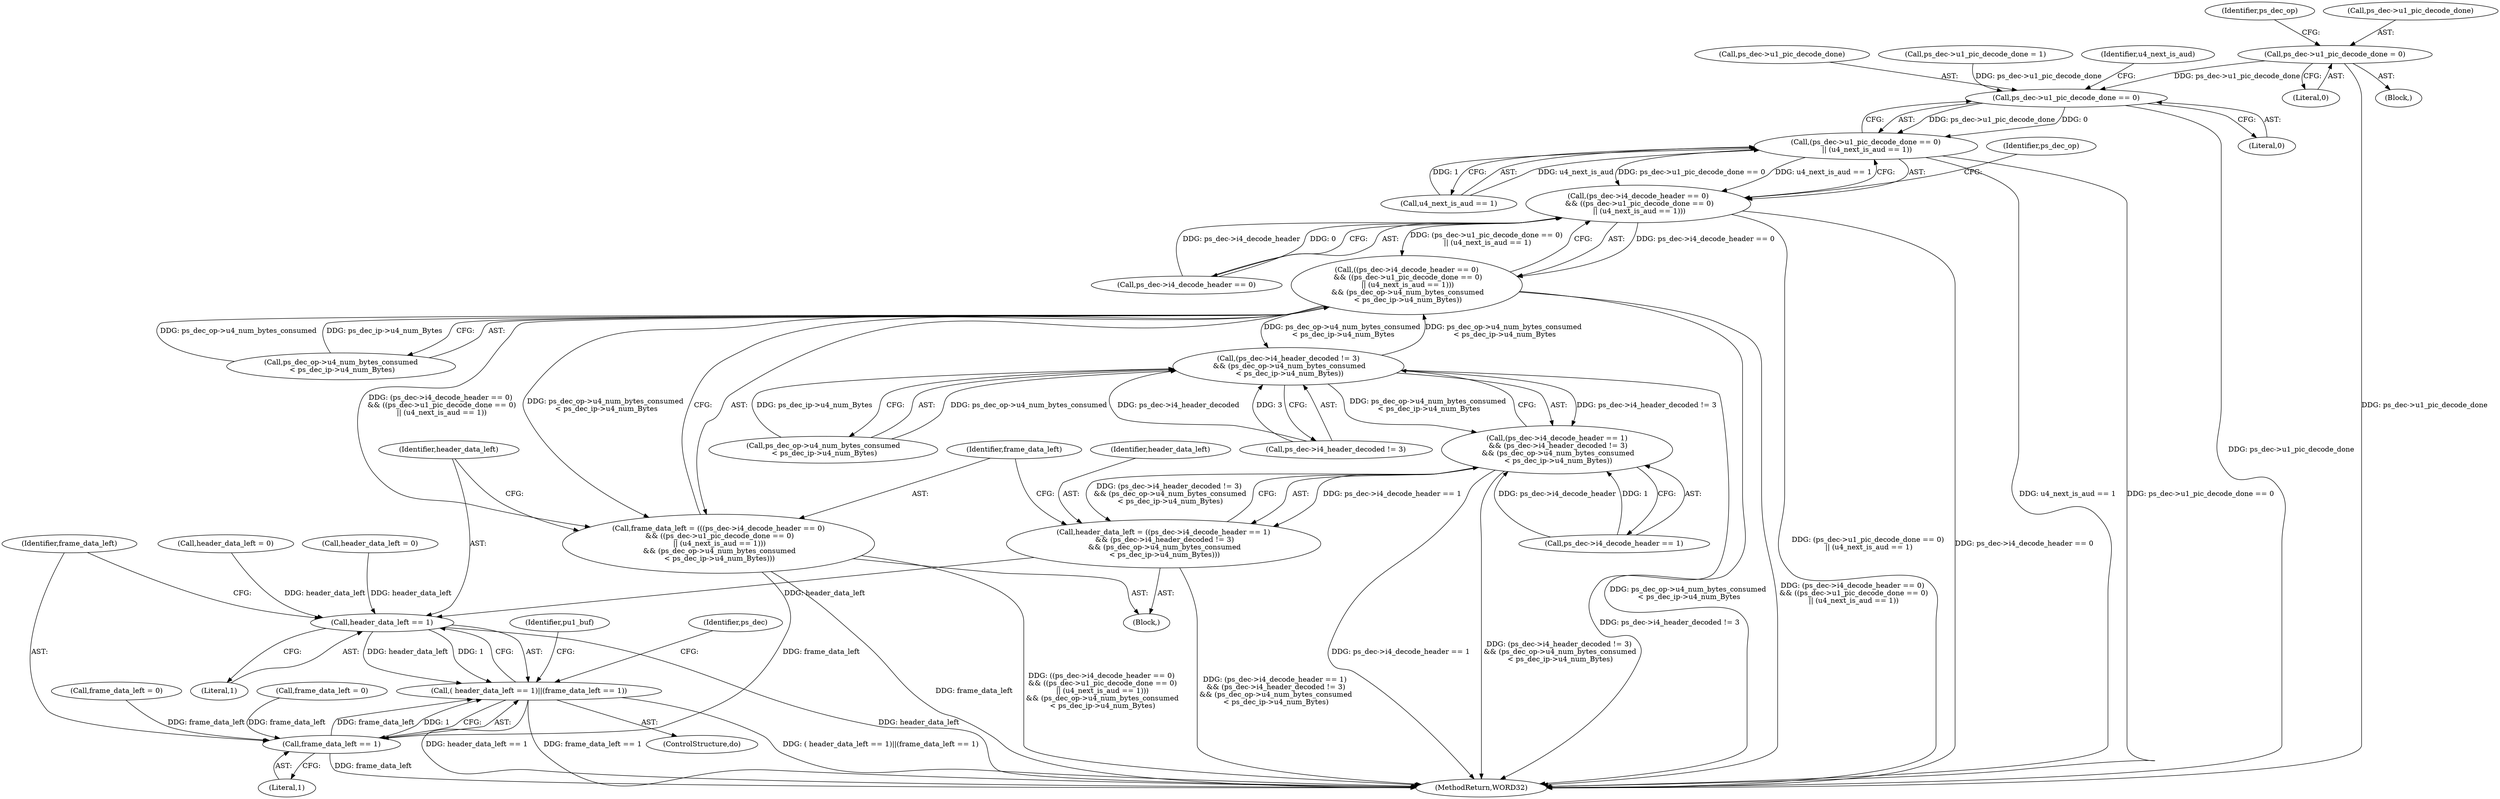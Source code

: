 digraph "0_Android_33ef7de9ddc8ea7eb9cbc440d1cf89957a0c267b@pointer" {
"1000301" [label="(Call,ps_dec->u1_pic_decode_done = 0)"];
"1001450" [label="(Call,ps_dec->u1_pic_decode_done == 0)"];
"1001449" [label="(Call,(ps_dec->u1_pic_decode_done == 0)\n || (u4_next_is_aud == 1))"];
"1001443" [label="(Call,(ps_dec->i4_decode_header == 0)\n && ((ps_dec->u1_pic_decode_done == 0)\n || (u4_next_is_aud == 1)))"];
"1001442" [label="(Call,((ps_dec->i4_decode_header == 0)\n && ((ps_dec->u1_pic_decode_done == 0)\n || (u4_next_is_aud == 1)))\n && (ps_dec_op->u4_num_bytes_consumed\n < ps_dec_ip->u4_num_Bytes))"];
"1001427" [label="(Call,(ps_dec->i4_header_decoded != 3)\n && (ps_dec_op->u4_num_bytes_consumed\n < ps_dec_ip->u4_num_Bytes))"];
"1001421" [label="(Call,(ps_dec->i4_decode_header == 1)\n && (ps_dec->i4_header_decoded != 3)\n && (ps_dec_op->u4_num_bytes_consumed\n < ps_dec_ip->u4_num_Bytes))"];
"1001419" [label="(Call,header_data_left = ((ps_dec->i4_decode_header == 1)\n && (ps_dec->i4_header_decoded != 3)\n && (ps_dec_op->u4_num_bytes_consumed\n < ps_dec_ip->u4_num_Bytes)))"];
"1001466" [label="(Call,header_data_left == 1)"];
"1001465" [label="(Call,( header_data_left == 1)||(frame_data_left == 1))"];
"1001440" [label="(Call,frame_data_left = (((ps_dec->i4_decode_header == 0)\n && ((ps_dec->u1_pic_decode_done == 0)\n || (u4_next_is_aud == 1)))\n && (ps_dec_op->u4_num_bytes_consumed\n < ps_dec_ip->u4_num_Bytes)))"];
"1001469" [label="(Call,frame_data_left == 1)"];
"1001451" [label="(Call,ps_dec->u1_pic_decode_done)"];
"1001465" [label="(Call,( header_data_left == 1)||(frame_data_left == 1))"];
"1001422" [label="(Call,ps_dec->i4_decode_header == 1)"];
"1001428" [label="(Call,ps_dec->i4_header_decoded != 3)"];
"1001280" [label="(Call,frame_data_left = 0)"];
"1001476" [label="(Identifier,ps_dec)"];
"1001421" [label="(Call,(ps_dec->i4_decode_header == 1)\n && (ps_dec->i4_header_decoded != 3)\n && (ps_dec_op->u4_num_bytes_consumed\n < ps_dec_ip->u4_num_Bytes))"];
"1001442" [label="(Call,((ps_dec->i4_decode_header == 0)\n && ((ps_dec->u1_pic_decode_done == 0)\n || (u4_next_is_aud == 1)))\n && (ps_dec_op->u4_num_bytes_consumed\n < ps_dec_ip->u4_num_Bytes))"];
"1000975" [label="(ControlStructure,do)"];
"1000200" [label="(Call,frame_data_left = 0)"];
"1001471" [label="(Literal,1)"];
"1001433" [label="(Call,ps_dec_op->u4_num_bytes_consumed\n < ps_dec_ip->u4_num_Bytes)"];
"1001458" [label="(Call,ps_dec_op->u4_num_bytes_consumed\n < ps_dec_ip->u4_num_Bytes)"];
"1001441" [label="(Identifier,frame_data_left)"];
"1001272" [label="(Call,ps_dec->u1_pic_decode_done = 1)"];
"1001454" [label="(Literal,0)"];
"1001466" [label="(Call,header_data_left == 1)"];
"1000151" [label="(Block,)"];
"1001283" [label="(Call,header_data_left = 0)"];
"1001440" [label="(Call,frame_data_left = (((ps_dec->i4_decode_header == 0)\n && ((ps_dec->u1_pic_decode_done == 0)\n || (u4_next_is_aud == 1)))\n && (ps_dec_op->u4_num_bytes_consumed\n < ps_dec_ip->u4_num_Bytes)))"];
"1001443" [label="(Call,(ps_dec->i4_decode_header == 0)\n && ((ps_dec->u1_pic_decode_done == 0)\n || (u4_next_is_aud == 1)))"];
"1001420" [label="(Identifier,header_data_left)"];
"1000301" [label="(Call,ps_dec->u1_pic_decode_done = 0)"];
"1001455" [label="(Call,u4_next_is_aud == 1)"];
"1000979" [label="(Identifier,pu1_buf)"];
"1001460" [label="(Identifier,ps_dec_op)"];
"1001456" [label="(Identifier,u4_next_is_aud)"];
"1001468" [label="(Literal,1)"];
"1001450" [label="(Call,ps_dec->u1_pic_decode_done == 0)"];
"1001419" [label="(Call,header_data_left = ((ps_dec->i4_decode_header == 1)\n && (ps_dec->i4_header_decoded != 3)\n && (ps_dec_op->u4_num_bytes_consumed\n < ps_dec_ip->u4_num_Bytes)))"];
"1001470" [label="(Identifier,frame_data_left)"];
"1000308" [label="(Identifier,ps_dec_op)"];
"1001469" [label="(Call,frame_data_left == 1)"];
"1001427" [label="(Call,(ps_dec->i4_header_decoded != 3)\n && (ps_dec_op->u4_num_bytes_consumed\n < ps_dec_ip->u4_num_Bytes))"];
"1001444" [label="(Call,ps_dec->i4_decode_header == 0)"];
"1001467" [label="(Identifier,header_data_left)"];
"1000305" [label="(Literal,0)"];
"1001449" [label="(Call,(ps_dec->u1_pic_decode_done == 0)\n || (u4_next_is_aud == 1))"];
"1000196" [label="(Call,header_data_left = 0)"];
"1000976" [label="(Block,)"];
"1000302" [label="(Call,ps_dec->u1_pic_decode_done)"];
"1002186" [label="(MethodReturn,WORD32)"];
"1000301" -> "1000151"  [label="AST: "];
"1000301" -> "1000305"  [label="CFG: "];
"1000302" -> "1000301"  [label="AST: "];
"1000305" -> "1000301"  [label="AST: "];
"1000308" -> "1000301"  [label="CFG: "];
"1000301" -> "1002186"  [label="DDG: ps_dec->u1_pic_decode_done"];
"1000301" -> "1001450"  [label="DDG: ps_dec->u1_pic_decode_done"];
"1001450" -> "1001449"  [label="AST: "];
"1001450" -> "1001454"  [label="CFG: "];
"1001451" -> "1001450"  [label="AST: "];
"1001454" -> "1001450"  [label="AST: "];
"1001456" -> "1001450"  [label="CFG: "];
"1001449" -> "1001450"  [label="CFG: "];
"1001450" -> "1002186"  [label="DDG: ps_dec->u1_pic_decode_done"];
"1001450" -> "1001449"  [label="DDG: ps_dec->u1_pic_decode_done"];
"1001450" -> "1001449"  [label="DDG: 0"];
"1001272" -> "1001450"  [label="DDG: ps_dec->u1_pic_decode_done"];
"1001449" -> "1001443"  [label="AST: "];
"1001449" -> "1001455"  [label="CFG: "];
"1001455" -> "1001449"  [label="AST: "];
"1001443" -> "1001449"  [label="CFG: "];
"1001449" -> "1002186"  [label="DDG: u4_next_is_aud == 1"];
"1001449" -> "1002186"  [label="DDG: ps_dec->u1_pic_decode_done == 0"];
"1001449" -> "1001443"  [label="DDG: ps_dec->u1_pic_decode_done == 0"];
"1001449" -> "1001443"  [label="DDG: u4_next_is_aud == 1"];
"1001455" -> "1001449"  [label="DDG: u4_next_is_aud"];
"1001455" -> "1001449"  [label="DDG: 1"];
"1001443" -> "1001442"  [label="AST: "];
"1001443" -> "1001444"  [label="CFG: "];
"1001444" -> "1001443"  [label="AST: "];
"1001460" -> "1001443"  [label="CFG: "];
"1001442" -> "1001443"  [label="CFG: "];
"1001443" -> "1002186"  [label="DDG: (ps_dec->u1_pic_decode_done == 0)\n || (u4_next_is_aud == 1)"];
"1001443" -> "1002186"  [label="DDG: ps_dec->i4_decode_header == 0"];
"1001443" -> "1001442"  [label="DDG: ps_dec->i4_decode_header == 0"];
"1001443" -> "1001442"  [label="DDG: (ps_dec->u1_pic_decode_done == 0)\n || (u4_next_is_aud == 1)"];
"1001444" -> "1001443"  [label="DDG: ps_dec->i4_decode_header"];
"1001444" -> "1001443"  [label="DDG: 0"];
"1001442" -> "1001440"  [label="AST: "];
"1001442" -> "1001458"  [label="CFG: "];
"1001458" -> "1001442"  [label="AST: "];
"1001440" -> "1001442"  [label="CFG: "];
"1001442" -> "1002186"  [label="DDG: ps_dec_op->u4_num_bytes_consumed\n < ps_dec_ip->u4_num_Bytes"];
"1001442" -> "1002186"  [label="DDG: (ps_dec->i4_decode_header == 0)\n && ((ps_dec->u1_pic_decode_done == 0)\n || (u4_next_is_aud == 1))"];
"1001442" -> "1001427"  [label="DDG: ps_dec_op->u4_num_bytes_consumed\n < ps_dec_ip->u4_num_Bytes"];
"1001442" -> "1001440"  [label="DDG: (ps_dec->i4_decode_header == 0)\n && ((ps_dec->u1_pic_decode_done == 0)\n || (u4_next_is_aud == 1))"];
"1001442" -> "1001440"  [label="DDG: ps_dec_op->u4_num_bytes_consumed\n < ps_dec_ip->u4_num_Bytes"];
"1001458" -> "1001442"  [label="DDG: ps_dec_op->u4_num_bytes_consumed"];
"1001458" -> "1001442"  [label="DDG: ps_dec_ip->u4_num_Bytes"];
"1001427" -> "1001442"  [label="DDG: ps_dec_op->u4_num_bytes_consumed\n < ps_dec_ip->u4_num_Bytes"];
"1001427" -> "1001421"  [label="AST: "];
"1001427" -> "1001428"  [label="CFG: "];
"1001427" -> "1001433"  [label="CFG: "];
"1001428" -> "1001427"  [label="AST: "];
"1001433" -> "1001427"  [label="AST: "];
"1001421" -> "1001427"  [label="CFG: "];
"1001427" -> "1002186"  [label="DDG: ps_dec->i4_header_decoded != 3"];
"1001427" -> "1001421"  [label="DDG: ps_dec->i4_header_decoded != 3"];
"1001427" -> "1001421"  [label="DDG: ps_dec_op->u4_num_bytes_consumed\n < ps_dec_ip->u4_num_Bytes"];
"1001428" -> "1001427"  [label="DDG: ps_dec->i4_header_decoded"];
"1001428" -> "1001427"  [label="DDG: 3"];
"1001433" -> "1001427"  [label="DDG: ps_dec_op->u4_num_bytes_consumed"];
"1001433" -> "1001427"  [label="DDG: ps_dec_ip->u4_num_Bytes"];
"1001421" -> "1001419"  [label="AST: "];
"1001421" -> "1001422"  [label="CFG: "];
"1001422" -> "1001421"  [label="AST: "];
"1001419" -> "1001421"  [label="CFG: "];
"1001421" -> "1002186"  [label="DDG: ps_dec->i4_decode_header == 1"];
"1001421" -> "1002186"  [label="DDG: (ps_dec->i4_header_decoded != 3)\n && (ps_dec_op->u4_num_bytes_consumed\n < ps_dec_ip->u4_num_Bytes)"];
"1001421" -> "1001419"  [label="DDG: ps_dec->i4_decode_header == 1"];
"1001421" -> "1001419"  [label="DDG: (ps_dec->i4_header_decoded != 3)\n && (ps_dec_op->u4_num_bytes_consumed\n < ps_dec_ip->u4_num_Bytes)"];
"1001422" -> "1001421"  [label="DDG: ps_dec->i4_decode_header"];
"1001422" -> "1001421"  [label="DDG: 1"];
"1001419" -> "1000976"  [label="AST: "];
"1001420" -> "1001419"  [label="AST: "];
"1001441" -> "1001419"  [label="CFG: "];
"1001419" -> "1002186"  [label="DDG: (ps_dec->i4_decode_header == 1)\n && (ps_dec->i4_header_decoded != 3)\n && (ps_dec_op->u4_num_bytes_consumed\n < ps_dec_ip->u4_num_Bytes)"];
"1001419" -> "1001466"  [label="DDG: header_data_left"];
"1001466" -> "1001465"  [label="AST: "];
"1001466" -> "1001468"  [label="CFG: "];
"1001467" -> "1001466"  [label="AST: "];
"1001468" -> "1001466"  [label="AST: "];
"1001470" -> "1001466"  [label="CFG: "];
"1001465" -> "1001466"  [label="CFG: "];
"1001466" -> "1002186"  [label="DDG: header_data_left"];
"1001466" -> "1001465"  [label="DDG: header_data_left"];
"1001466" -> "1001465"  [label="DDG: 1"];
"1000196" -> "1001466"  [label="DDG: header_data_left"];
"1001283" -> "1001466"  [label="DDG: header_data_left"];
"1001465" -> "1000975"  [label="AST: "];
"1001465" -> "1001469"  [label="CFG: "];
"1001469" -> "1001465"  [label="AST: "];
"1000979" -> "1001465"  [label="CFG: "];
"1001476" -> "1001465"  [label="CFG: "];
"1001465" -> "1002186"  [label="DDG: header_data_left == 1"];
"1001465" -> "1002186"  [label="DDG: frame_data_left == 1"];
"1001465" -> "1002186"  [label="DDG: ( header_data_left == 1)||(frame_data_left == 1)"];
"1001469" -> "1001465"  [label="DDG: frame_data_left"];
"1001469" -> "1001465"  [label="DDG: 1"];
"1001440" -> "1000976"  [label="AST: "];
"1001441" -> "1001440"  [label="AST: "];
"1001467" -> "1001440"  [label="CFG: "];
"1001440" -> "1002186"  [label="DDG: ((ps_dec->i4_decode_header == 0)\n && ((ps_dec->u1_pic_decode_done == 0)\n || (u4_next_is_aud == 1)))\n && (ps_dec_op->u4_num_bytes_consumed\n < ps_dec_ip->u4_num_Bytes)"];
"1001440" -> "1002186"  [label="DDG: frame_data_left"];
"1001440" -> "1001469"  [label="DDG: frame_data_left"];
"1001469" -> "1001471"  [label="CFG: "];
"1001470" -> "1001469"  [label="AST: "];
"1001471" -> "1001469"  [label="AST: "];
"1001469" -> "1002186"  [label="DDG: frame_data_left"];
"1000200" -> "1001469"  [label="DDG: frame_data_left"];
"1001280" -> "1001469"  [label="DDG: frame_data_left"];
}
